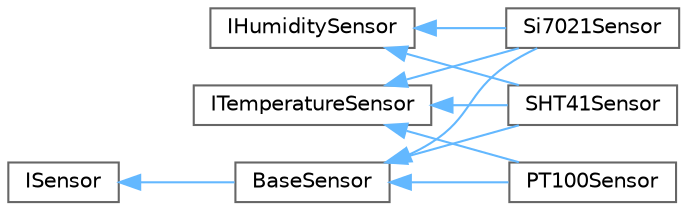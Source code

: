 digraph "Graphical Class Hierarchy"
{
 // LATEX_PDF_SIZE
  bgcolor="transparent";
  edge [fontname=Helvetica,fontsize=10,labelfontname=Helvetica,labelfontsize=10];
  node [fontname=Helvetica,fontsize=10,shape=box,height=0.2,width=0.4];
  rankdir="LR";
  Node0 [id="Node000000",label="IHumiditySensor",height=0.2,width=0.4,color="grey40", fillcolor="white", style="filled",URL="$class_i_humidity_sensor.html",tooltip="Interface for sensors that can measure humidity."];
  Node0 -> Node1 [id="edge1_Node000000_Node000001",dir="back",color="steelblue1",style="solid",tooltip=" "];
  Node1 [id="Node000001",label="SHT41Sensor",height=0.2,width=0.4,color="grey40", fillcolor="white", style="filled",URL="$class_s_h_t41_sensor.html",tooltip="Implementation of the SHT41 temperature and humidity sensor."];
  Node0 -> Node5 [id="edge2_Node000000_Node000005",dir="back",color="steelblue1",style="solid",tooltip=" "];
  Node5 [id="Node000005",label="Si7021Sensor",height=0.2,width=0.4,color="grey40", fillcolor="white", style="filled",URL="$class_si7021_sensor.html",tooltip="Implementation of the Si7021 temperature and humidity sensor."];
  Node6 [id="Node000006",label="ISensor",height=0.2,width=0.4,color="grey40", fillcolor="white", style="filled",URL="$class_i_sensor.html",tooltip="Base interface for all sensors."];
  Node6 -> Node2 [id="edge3_Node000006_Node000002",dir="back",color="steelblue1",style="solid",tooltip=" "];
  Node2 [id="Node000002",label="BaseSensor",height=0.2,width=0.4,color="grey40", fillcolor="white", style="filled",URL="$class_base_sensor.html",tooltip="Base class for all sensor implementations."];
  Node2 -> Node3 [id="edge4_Node000002_Node000003",dir="back",color="steelblue1",style="solid",tooltip=" "];
  Node3 [id="Node000003",label="PT100Sensor",height=0.2,width=0.4,color="grey40", fillcolor="white", style="filled",URL="$class_p_t100_sensor.html",tooltip="Implementation of the PT100 RTD temperature sensor with MAX31865 ADC."];
  Node2 -> Node1 [id="edge5_Node000002_Node000001",dir="back",color="steelblue1",style="solid",tooltip=" "];
  Node2 -> Node5 [id="edge6_Node000002_Node000005",dir="back",color="steelblue1",style="solid",tooltip=" "];
  Node4 [id="Node000004",label="ITemperatureSensor",height=0.2,width=0.4,color="grey40", fillcolor="white", style="filled",URL="$class_i_temperature_sensor.html",tooltip="Interface for sensors that can measure temperature."];
  Node4 -> Node3 [id="edge7_Node000004_Node000003",dir="back",color="steelblue1",style="solid",tooltip=" "];
  Node4 -> Node1 [id="edge8_Node000004_Node000001",dir="back",color="steelblue1",style="solid",tooltip=" "];
  Node4 -> Node5 [id="edge9_Node000004_Node000005",dir="back",color="steelblue1",style="solid",tooltip=" "];
}
